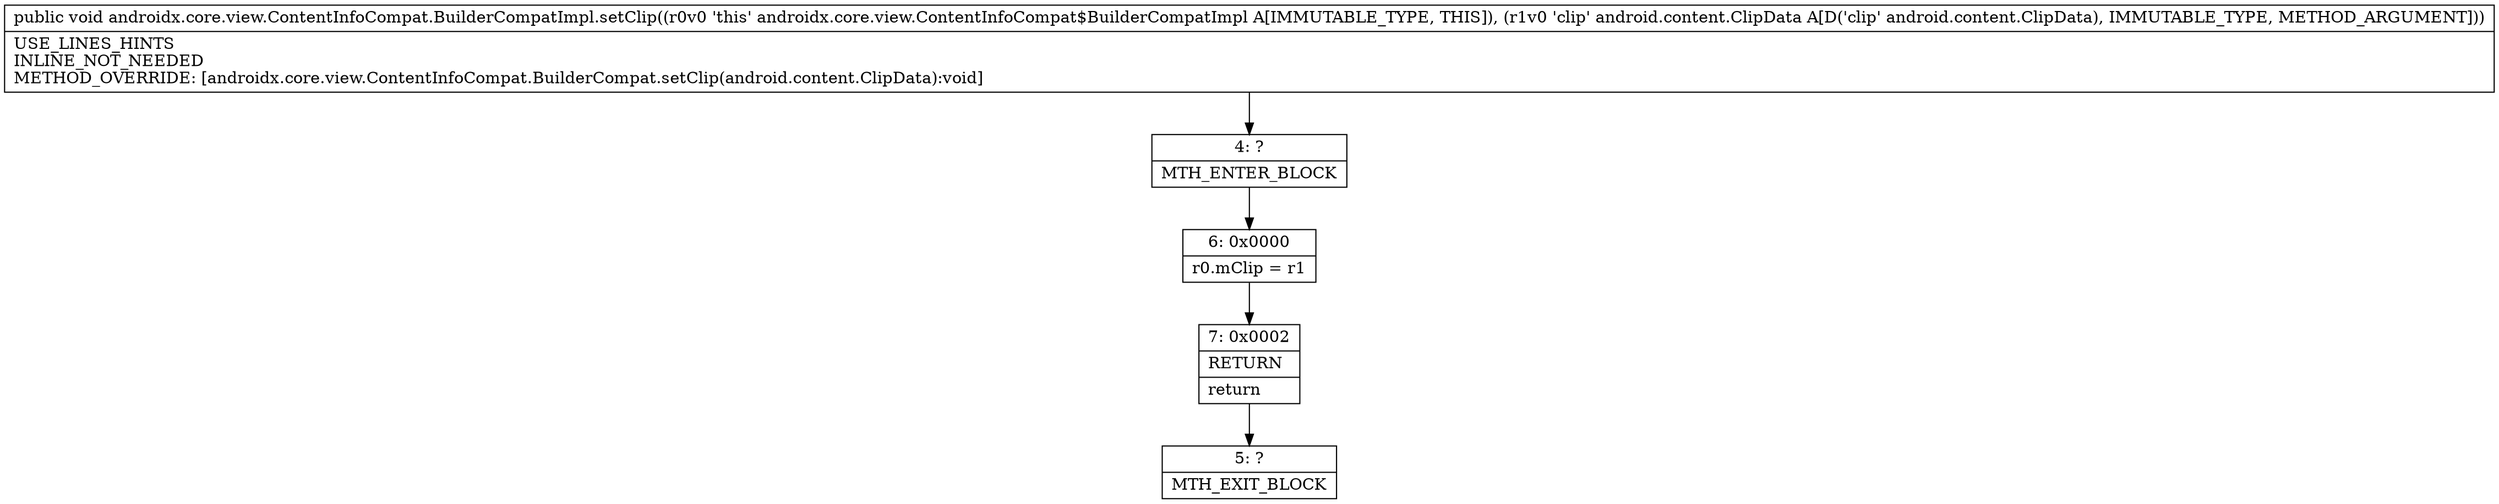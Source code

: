 digraph "CFG forandroidx.core.view.ContentInfoCompat.BuilderCompatImpl.setClip(Landroid\/content\/ClipData;)V" {
Node_4 [shape=record,label="{4\:\ ?|MTH_ENTER_BLOCK\l}"];
Node_6 [shape=record,label="{6\:\ 0x0000|r0.mClip = r1\l}"];
Node_7 [shape=record,label="{7\:\ 0x0002|RETURN\l|return\l}"];
Node_5 [shape=record,label="{5\:\ ?|MTH_EXIT_BLOCK\l}"];
MethodNode[shape=record,label="{public void androidx.core.view.ContentInfoCompat.BuilderCompatImpl.setClip((r0v0 'this' androidx.core.view.ContentInfoCompat$BuilderCompatImpl A[IMMUTABLE_TYPE, THIS]), (r1v0 'clip' android.content.ClipData A[D('clip' android.content.ClipData), IMMUTABLE_TYPE, METHOD_ARGUMENT]))  | USE_LINES_HINTS\lINLINE_NOT_NEEDED\lMETHOD_OVERRIDE: [androidx.core.view.ContentInfoCompat.BuilderCompat.setClip(android.content.ClipData):void]\l}"];
MethodNode -> Node_4;Node_4 -> Node_6;
Node_6 -> Node_7;
Node_7 -> Node_5;
}

